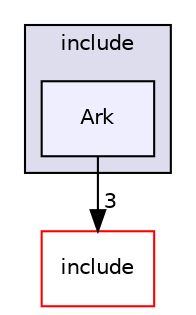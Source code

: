 digraph "C:/Users/folae/Documents/Code/Big-Projects/ArkScript/Ark/lib/modules/include/Ark" {
  compound=true
  node [ fontsize="10", fontname="Helvetica"];
  edge [ labelfontsize="10", labelfontname="Helvetica"];
  subgraph clusterdir_ee54abb1d0914f5c6987d7690c8d0f8d {
    graph [ bgcolor="#ddddee", pencolor="black", label="include" fontname="Helvetica", fontsize="10", URL="dir_ee54abb1d0914f5c6987d7690c8d0f8d.html"]
  dir_7906be9decf9ab896cb6c034276dfdb5 [shape=box, label="Ark", style="filled", fillcolor="#eeeeff", pencolor="black", URL="dir_7906be9decf9ab896cb6c034276dfdb5.html"];
  }
  dir_d44c64559bbebec7f509842c48db8b23 [shape=box label="include" fillcolor="white" style="filled" color="red" URL="dir_d44c64559bbebec7f509842c48db8b23.html"];
  dir_7906be9decf9ab896cb6c034276dfdb5->dir_d44c64559bbebec7f509842c48db8b23 [headlabel="3", labeldistance=1.5 headhref="dir_000032_000000.html"];
}
